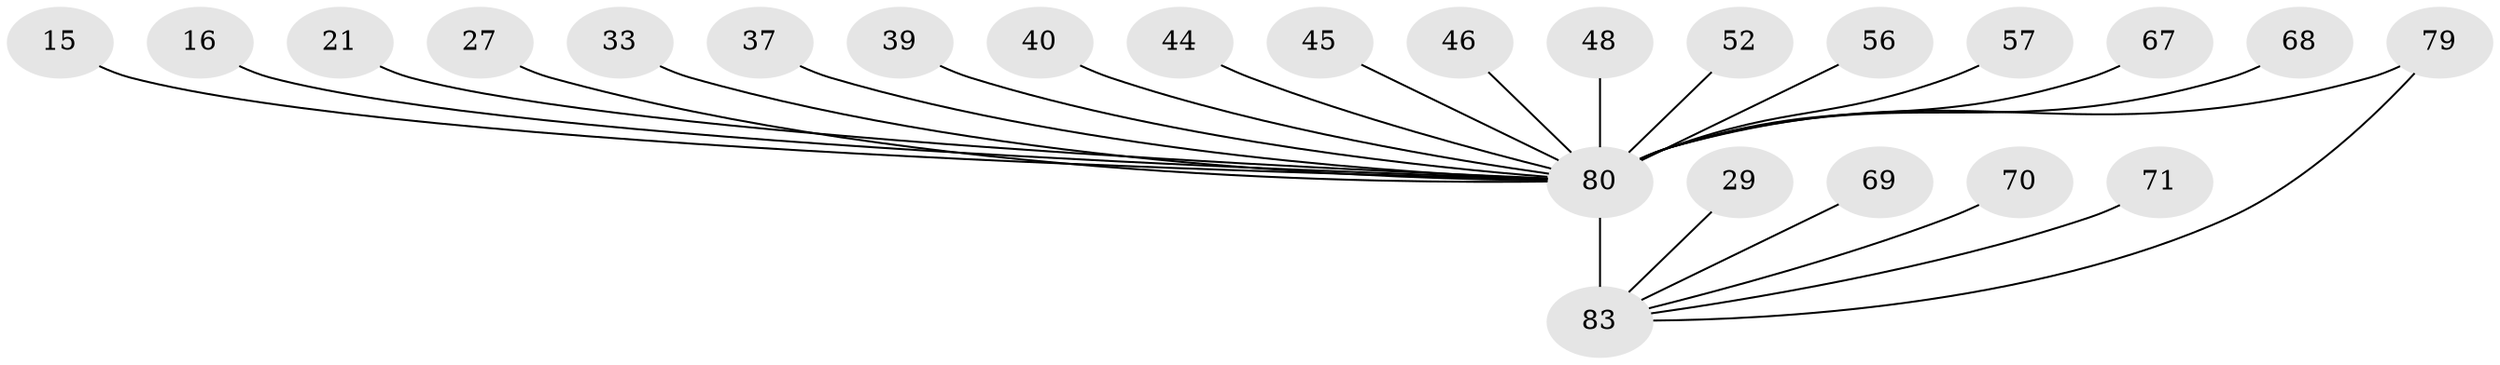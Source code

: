 // original degree distribution, {14: 0.012048192771084338, 22: 0.024096385542168676, 10: 0.012048192771084338, 18: 0.024096385542168676, 26: 0.012048192771084338, 21: 0.012048192771084338, 13: 0.012048192771084338, 29: 0.012048192771084338, 5: 0.04819277108433735, 6: 0.024096385542168676, 3: 0.13253012048192772, 2: 0.6024096385542169, 4: 0.07228915662650602}
// Generated by graph-tools (version 1.1) at 2025/48/03/04/25 21:48:56]
// undirected, 24 vertices, 24 edges
graph export_dot {
graph [start="1"]
  node [color=gray90,style=filled];
  15;
  16;
  21;
  27;
  29;
  33;
  37;
  39;
  40;
  44;
  45;
  46;
  48;
  52;
  56 [super="+35"];
  57;
  67 [super="+50+61"];
  68;
  69;
  70;
  71;
  79 [super="+25"];
  80 [super="+72"];
  83 [super="+49+55+82"];
  15 -- 80 [weight=2];
  16 -- 80;
  21 -- 80;
  27 -- 80 [weight=2];
  29 -- 83 [weight=2];
  33 -- 80 [weight=2];
  37 -- 80;
  39 -- 80 [weight=2];
  40 -- 80 [weight=2];
  44 -- 80 [weight=2];
  45 -- 80 [weight=2];
  46 -- 80 [weight=2];
  48 -- 80 [weight=2];
  52 -- 80 [weight=2];
  56 -- 80 [weight=3];
  57 -- 80 [weight=2];
  67 -- 80 [weight=4];
  68 -- 80 [weight=2];
  69 -- 83;
  70 -- 83 [weight=2];
  71 -- 83 [weight=2];
  79 -- 83;
  79 -- 80 [weight=4];
  80 -- 83 [weight=61];
}
